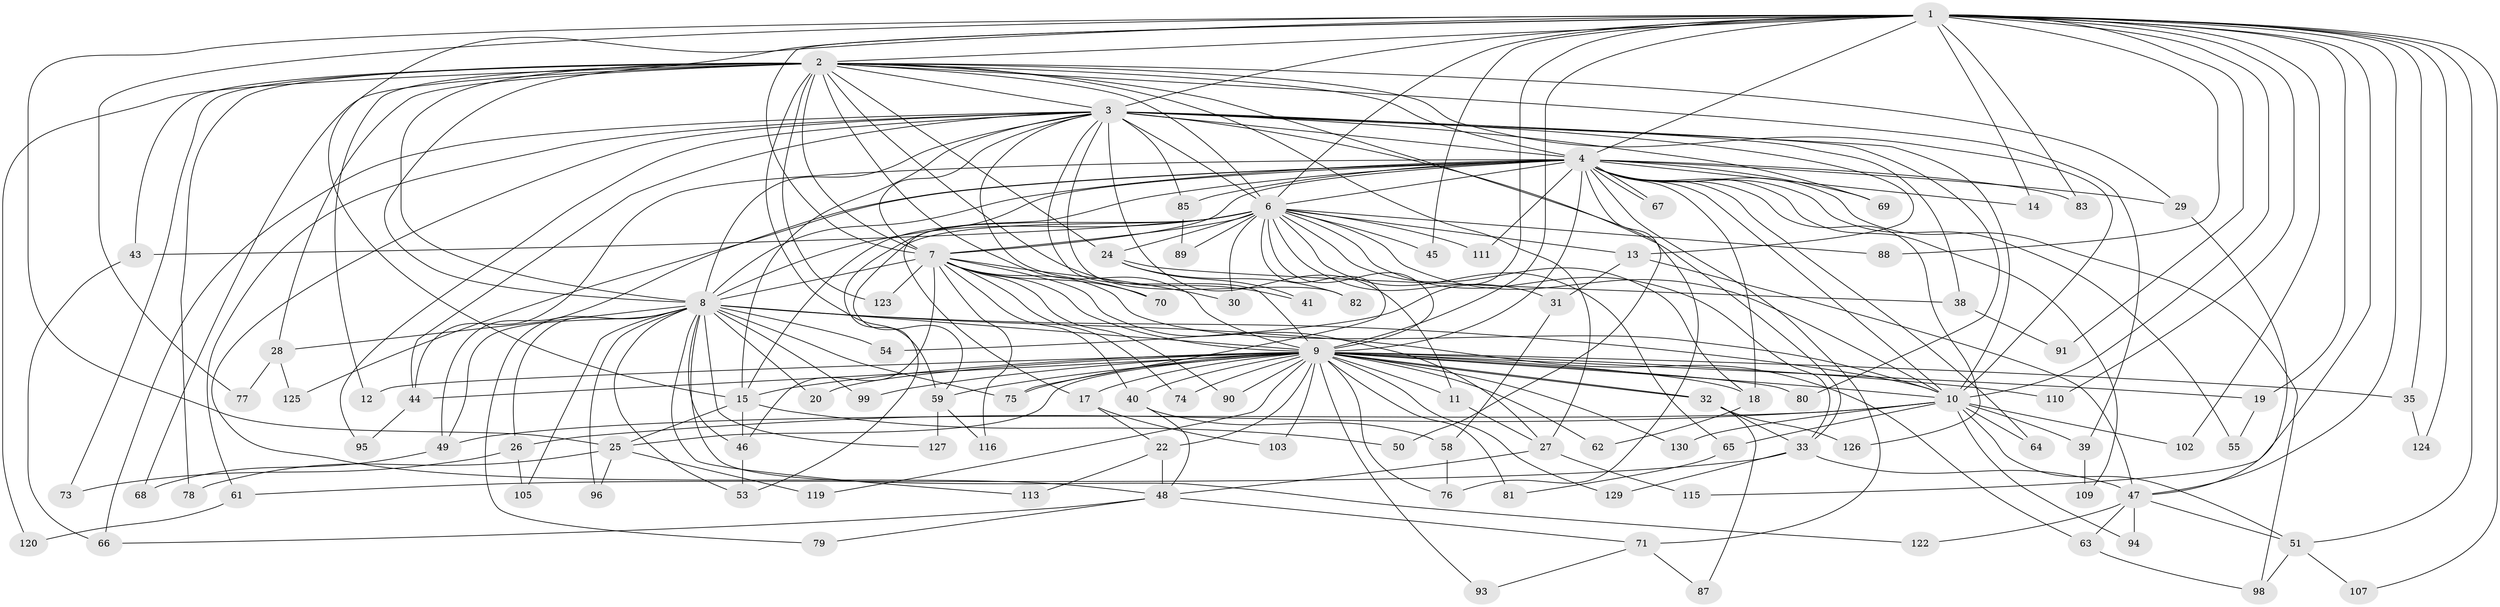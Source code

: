 // Generated by graph-tools (version 1.1) at 2025/51/02/27/25 19:51:47]
// undirected, 102 vertices, 242 edges
graph export_dot {
graph [start="1"]
  node [color=gray90,style=filled];
  1 [super="+37"];
  2 [super="+23"];
  3 [super="+36"];
  4 [super="+5"];
  6 [super="+16"];
  7 [super="+52"];
  8 [super="+34"];
  9 [super="+21"];
  10 [super="+42"];
  11;
  12;
  13;
  14;
  15 [super="+92"];
  17;
  18 [super="+100"];
  19;
  20;
  22;
  24;
  25 [super="+60"];
  26;
  27 [super="+114"];
  28;
  29;
  30;
  31;
  32 [super="+101"];
  33 [super="+84"];
  35;
  38;
  39;
  40 [super="+97"];
  41;
  43;
  44 [super="+128"];
  45;
  46;
  47 [super="+118"];
  48 [super="+57"];
  49 [super="+72"];
  50;
  51 [super="+121"];
  53 [super="+56"];
  54;
  55;
  58;
  59 [super="+106"];
  61 [super="+117"];
  62;
  63 [super="+108"];
  64;
  65;
  66 [super="+112"];
  67;
  68;
  69;
  70;
  71;
  73;
  74;
  75 [super="+86"];
  76 [super="+104"];
  77;
  78;
  79;
  80;
  81;
  82;
  83;
  85;
  87;
  88;
  89;
  90;
  91;
  93;
  94;
  95;
  96;
  98;
  99;
  102;
  103;
  105;
  107;
  109;
  110;
  111;
  113;
  115;
  116;
  119;
  120;
  122;
  123;
  124;
  125;
  126;
  127;
  129;
  130;
  1 -- 2;
  1 -- 3;
  1 -- 4 [weight=2];
  1 -- 6;
  1 -- 7;
  1 -- 8;
  1 -- 9 [weight=2];
  1 -- 10;
  1 -- 14;
  1 -- 19;
  1 -- 25;
  1 -- 35;
  1 -- 77;
  1 -- 83;
  1 -- 91;
  1 -- 102;
  1 -- 107;
  1 -- 110;
  1 -- 124;
  1 -- 115;
  1 -- 54;
  1 -- 88;
  1 -- 45;
  1 -- 47;
  1 -- 51;
  1 -- 15;
  2 -- 3;
  2 -- 4 [weight=2];
  2 -- 6;
  2 -- 7;
  2 -- 8 [weight=2];
  2 -- 9 [weight=2];
  2 -- 10;
  2 -- 12;
  2 -- 24;
  2 -- 27;
  2 -- 28;
  2 -- 29;
  2 -- 39;
  2 -- 41;
  2 -- 43;
  2 -- 59;
  2 -- 68;
  2 -- 73;
  2 -- 76;
  2 -- 78;
  2 -- 120;
  2 -- 123;
  3 -- 4 [weight=2];
  3 -- 6 [weight=2];
  3 -- 7;
  3 -- 8;
  3 -- 9;
  3 -- 10;
  3 -- 11;
  3 -- 13;
  3 -- 33;
  3 -- 38;
  3 -- 44;
  3 -- 48;
  3 -- 61 [weight=2];
  3 -- 66;
  3 -- 69;
  3 -- 70;
  3 -- 82;
  3 -- 95;
  3 -- 80;
  3 -- 85;
  3 -- 15;
  4 -- 6 [weight=2];
  4 -- 7 [weight=2];
  4 -- 8 [weight=2];
  4 -- 9 [weight=2];
  4 -- 10 [weight=2];
  4 -- 17;
  4 -- 55;
  4 -- 67;
  4 -- 67;
  4 -- 83;
  4 -- 98;
  4 -- 111;
  4 -- 126;
  4 -- 64;
  4 -- 69;
  4 -- 71;
  4 -- 14;
  4 -- 18;
  4 -- 85;
  4 -- 29;
  4 -- 109;
  4 -- 49;
  4 -- 50;
  4 -- 53;
  4 -- 125;
  4 -- 44;
  6 -- 7;
  6 -- 8;
  6 -- 9;
  6 -- 10;
  6 -- 13;
  6 -- 15;
  6 -- 24;
  6 -- 30;
  6 -- 31;
  6 -- 45;
  6 -- 65;
  6 -- 75;
  6 -- 89;
  6 -- 111;
  6 -- 18;
  6 -- 33;
  6 -- 88;
  6 -- 59;
  6 -- 43;
  7 -- 8;
  7 -- 9;
  7 -- 10;
  7 -- 30;
  7 -- 40;
  7 -- 70;
  7 -- 74;
  7 -- 90;
  7 -- 116;
  7 -- 123;
  7 -- 46;
  7 -- 27;
  8 -- 9 [weight=2];
  8 -- 10 [weight=2];
  8 -- 20;
  8 -- 26;
  8 -- 28;
  8 -- 46;
  8 -- 49;
  8 -- 54;
  8 -- 63;
  8 -- 75;
  8 -- 79;
  8 -- 96;
  8 -- 99;
  8 -- 105;
  8 -- 113;
  8 -- 122;
  8 -- 127;
  8 -- 53;
  9 -- 10;
  9 -- 11;
  9 -- 12;
  9 -- 15;
  9 -- 17;
  9 -- 18;
  9 -- 19;
  9 -- 20;
  9 -- 22;
  9 -- 25;
  9 -- 32;
  9 -- 32;
  9 -- 35;
  9 -- 59;
  9 -- 62;
  9 -- 74;
  9 -- 76;
  9 -- 80;
  9 -- 81;
  9 -- 93;
  9 -- 99;
  9 -- 103;
  9 -- 110;
  9 -- 129;
  9 -- 130;
  9 -- 119;
  9 -- 40;
  9 -- 90;
  9 -- 44;
  9 -- 75;
  10 -- 26;
  10 -- 39;
  10 -- 51;
  10 -- 64;
  10 -- 65;
  10 -- 94;
  10 -- 102;
  10 -- 130;
  10 -- 49;
  11 -- 27;
  13 -- 31;
  13 -- 47;
  15 -- 46;
  15 -- 50;
  15 -- 25;
  17 -- 22;
  17 -- 103;
  18 -- 62;
  19 -- 55;
  22 -- 48;
  22 -- 113;
  24 -- 38;
  24 -- 41;
  24 -- 82;
  25 -- 78;
  25 -- 96;
  25 -- 119;
  26 -- 73;
  26 -- 105;
  27 -- 48;
  27 -- 115;
  28 -- 77;
  28 -- 125;
  29 -- 47;
  31 -- 58;
  32 -- 87;
  32 -- 126;
  32 -- 33;
  33 -- 129;
  33 -- 47;
  33 -- 61;
  35 -- 124;
  38 -- 91;
  39 -- 109;
  40 -- 58;
  40 -- 48;
  43 -- 66;
  44 -- 95;
  46 -- 53;
  47 -- 51;
  47 -- 63;
  47 -- 94;
  47 -- 122;
  48 -- 66;
  48 -- 71;
  48 -- 79;
  49 -- 68;
  51 -- 98;
  51 -- 107;
  58 -- 76;
  59 -- 116;
  59 -- 127;
  61 -- 120;
  63 -- 98;
  65 -- 81;
  71 -- 87;
  71 -- 93;
  85 -- 89;
}
